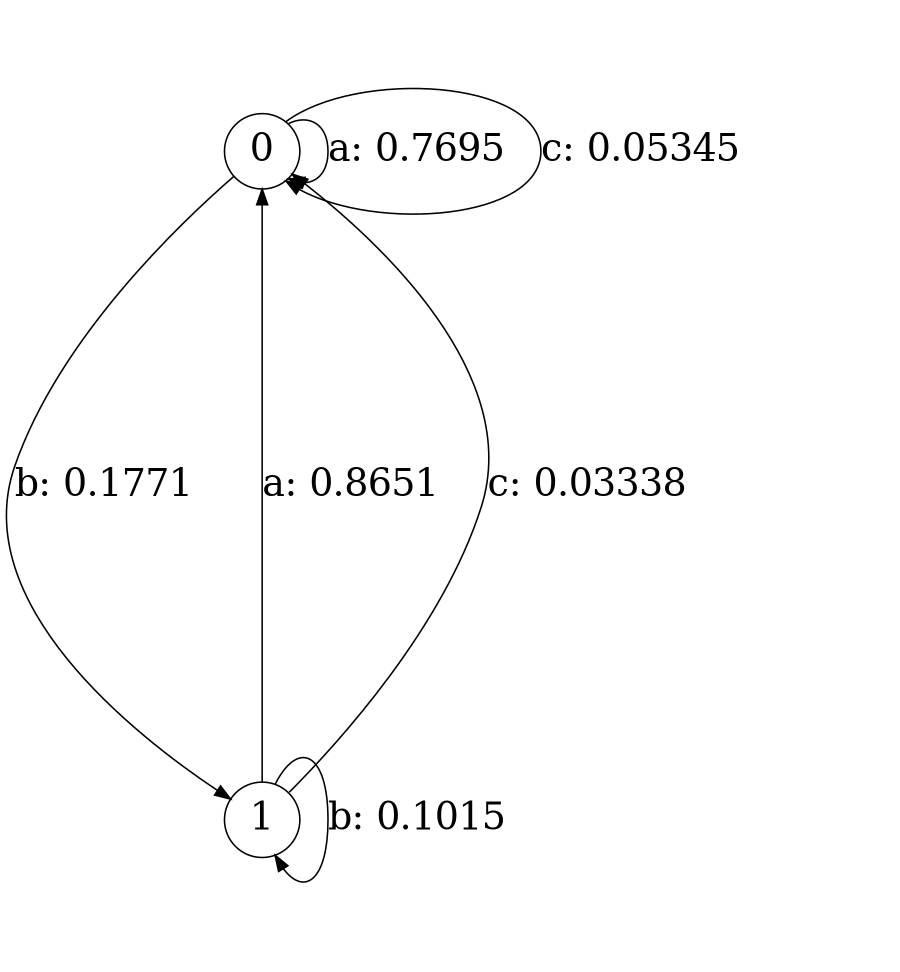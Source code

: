 digraph "d6-200nw-t0-cen-SML" {
size = "6,8.5";
ratio = "fill";
node [shape = circle];
node [fontsize = 24];
edge [fontsize = 24];
0 -> 0 [label = "a: 0.7695   "];
0 -> 1 [label = "b: 0.1771   "];
0 -> 0 [label = "c: 0.05345  "];
1 -> 0 [label = "a: 0.8651   "];
1 -> 1 [label = "b: 0.1015   "];
1 -> 0 [label = "c: 0.03338  "];
}